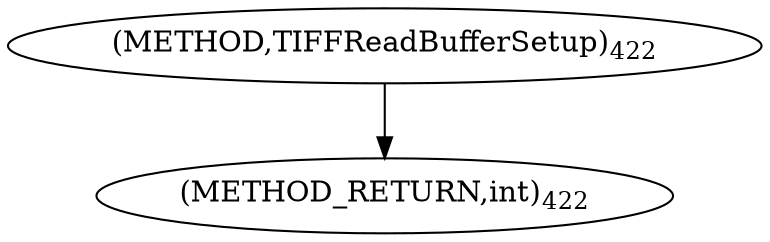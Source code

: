digraph "TIFFReadBufferSetup" {  
"8751" [label = <(METHOD,TIFFReadBufferSetup)<SUB>422</SUB>> ]
"8755" [label = <(METHOD_RETURN,int)<SUB>422</SUB>> ]
  "8751" -> "8755" 
}
